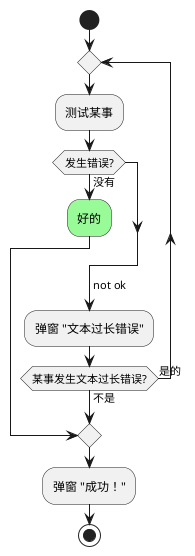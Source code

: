 @startuml
start
repeat
  :测试某事;
    if (发生错误?) then (没有)
      #palegreen:好的;
      break
    endif
    ->not ok;
    :弹窗 "文本过长错误";
repeat while (某事发生文本过长错误?) is (是的) not (不是)
:弹窗 "成功！";
stop
@enduml
